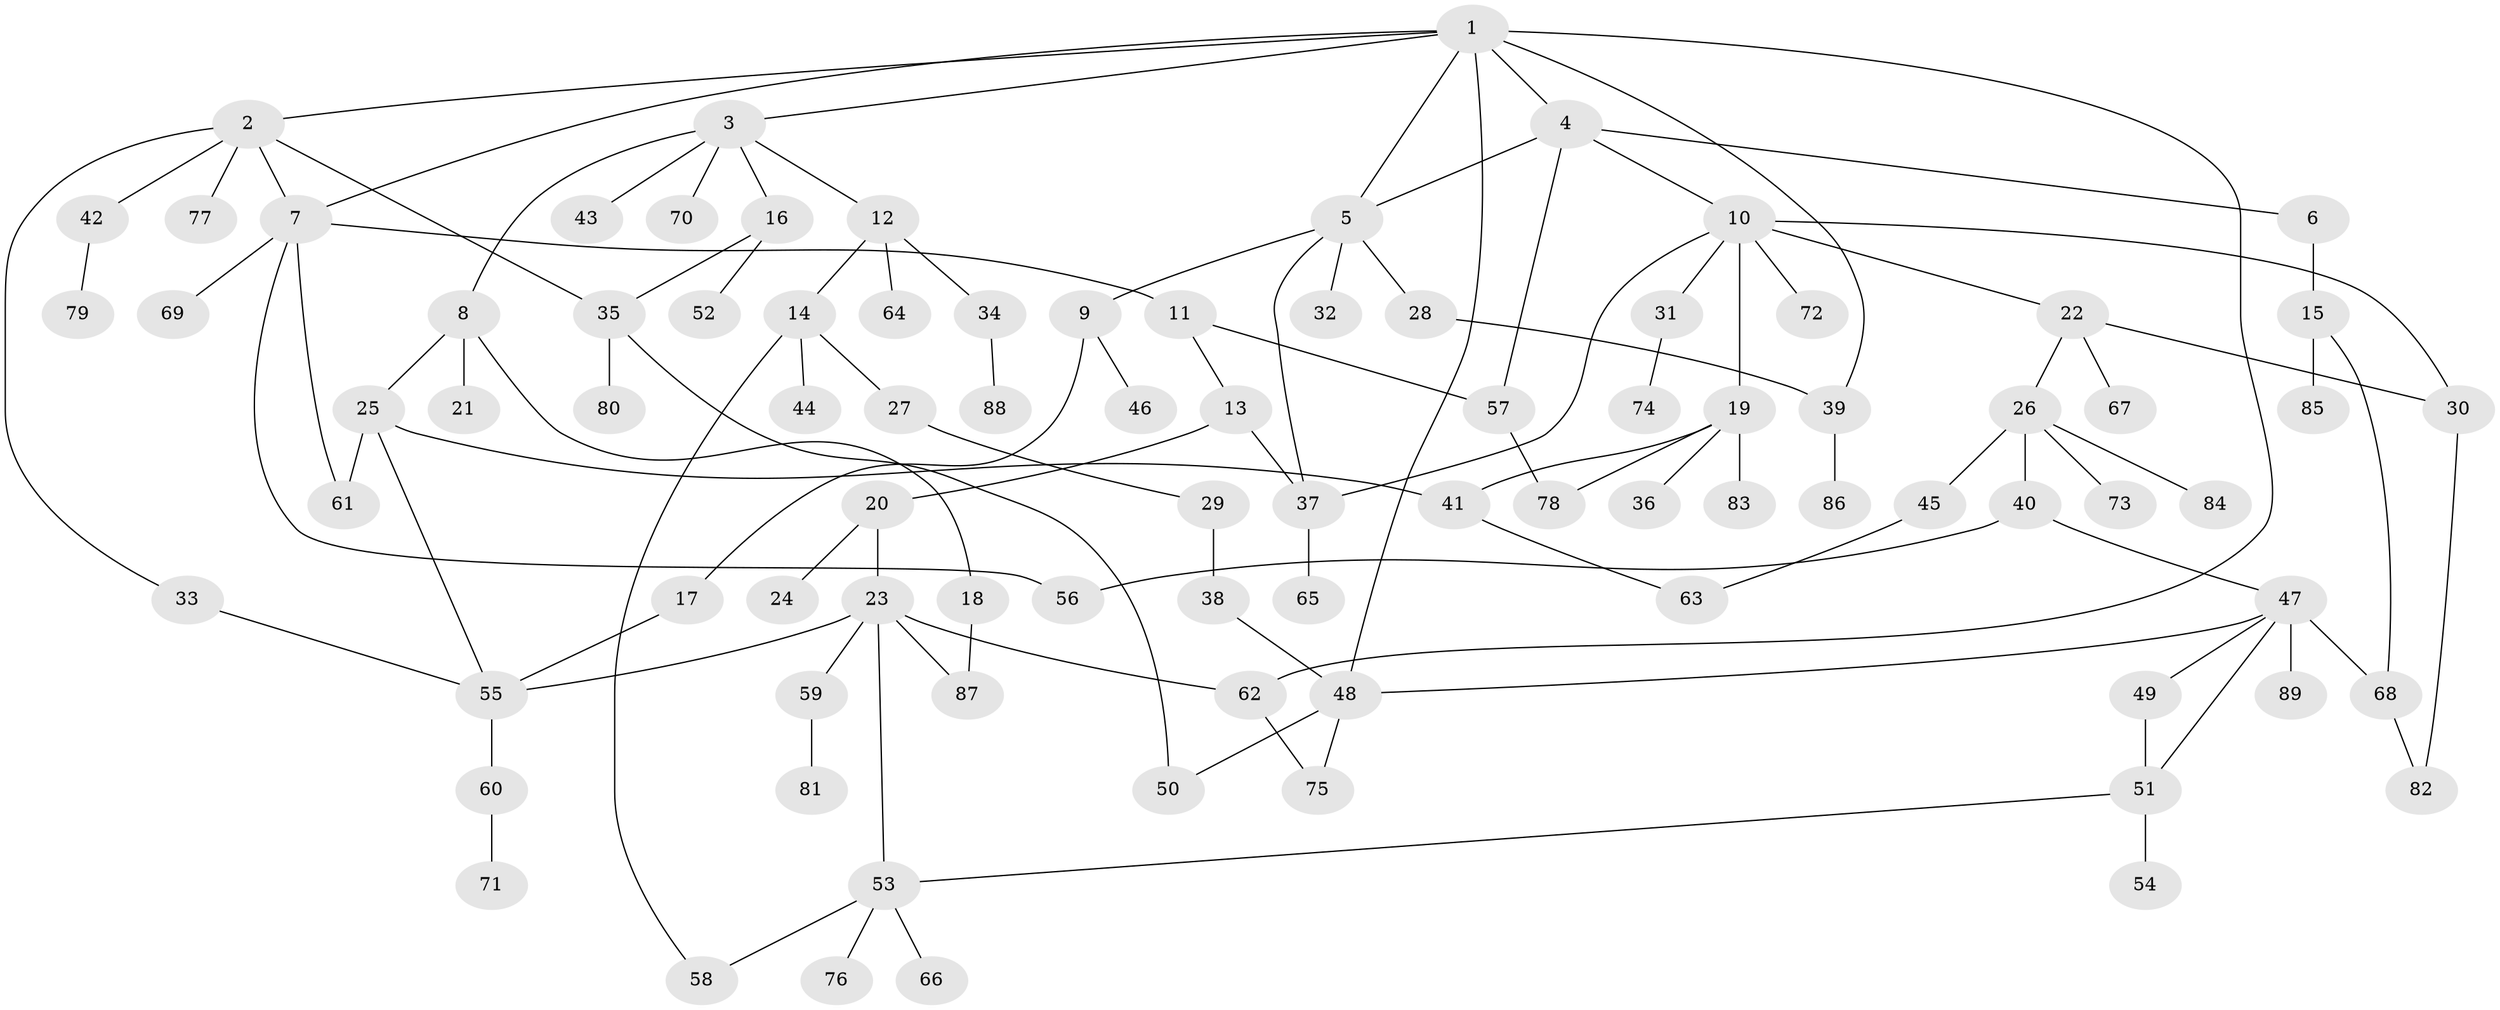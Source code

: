 // coarse degree distribution, {11: 0.016666666666666666, 5: 0.1, 6: 0.05, 7: 0.03333333333333333, 2: 0.25, 8: 0.016666666666666666, 3: 0.08333333333333333, 4: 0.08333333333333333, 1: 0.36666666666666664}
// Generated by graph-tools (version 1.1) at 2025/51/02/27/25 19:51:36]
// undirected, 89 vertices, 115 edges
graph export_dot {
graph [start="1"]
  node [color=gray90,style=filled];
  1;
  2;
  3;
  4;
  5;
  6;
  7;
  8;
  9;
  10;
  11;
  12;
  13;
  14;
  15;
  16;
  17;
  18;
  19;
  20;
  21;
  22;
  23;
  24;
  25;
  26;
  27;
  28;
  29;
  30;
  31;
  32;
  33;
  34;
  35;
  36;
  37;
  38;
  39;
  40;
  41;
  42;
  43;
  44;
  45;
  46;
  47;
  48;
  49;
  50;
  51;
  52;
  53;
  54;
  55;
  56;
  57;
  58;
  59;
  60;
  61;
  62;
  63;
  64;
  65;
  66;
  67;
  68;
  69;
  70;
  71;
  72;
  73;
  74;
  75;
  76;
  77;
  78;
  79;
  80;
  81;
  82;
  83;
  84;
  85;
  86;
  87;
  88;
  89;
  1 -- 2;
  1 -- 3;
  1 -- 4;
  1 -- 7;
  1 -- 39;
  1 -- 62;
  1 -- 5;
  1 -- 48;
  2 -- 33;
  2 -- 35;
  2 -- 42;
  2 -- 77;
  2 -- 7;
  3 -- 8;
  3 -- 12;
  3 -- 16;
  3 -- 43;
  3 -- 70;
  4 -- 5;
  4 -- 6;
  4 -- 10;
  4 -- 57;
  5 -- 9;
  5 -- 28;
  5 -- 32;
  5 -- 37;
  6 -- 15;
  7 -- 11;
  7 -- 61;
  7 -- 69;
  7 -- 56;
  8 -- 18;
  8 -- 21;
  8 -- 25;
  9 -- 17;
  9 -- 46;
  10 -- 19;
  10 -- 22;
  10 -- 30;
  10 -- 31;
  10 -- 37;
  10 -- 72;
  11 -- 13;
  11 -- 57;
  12 -- 14;
  12 -- 34;
  12 -- 64;
  13 -- 20;
  13 -- 37;
  14 -- 27;
  14 -- 44;
  14 -- 58;
  15 -- 85;
  15 -- 68;
  16 -- 52;
  16 -- 35;
  17 -- 55;
  18 -- 87;
  19 -- 36;
  19 -- 41;
  19 -- 83;
  19 -- 78;
  20 -- 23;
  20 -- 24;
  22 -- 26;
  22 -- 67;
  22 -- 30;
  23 -- 59;
  23 -- 53;
  23 -- 55;
  23 -- 87;
  23 -- 62;
  25 -- 55;
  25 -- 41;
  25 -- 61;
  26 -- 40;
  26 -- 45;
  26 -- 73;
  26 -- 84;
  27 -- 29;
  28 -- 39;
  29 -- 38;
  30 -- 82;
  31 -- 74;
  33 -- 55;
  34 -- 88;
  35 -- 80;
  35 -- 50;
  37 -- 65;
  38 -- 48;
  39 -- 86;
  40 -- 47;
  40 -- 56;
  41 -- 63;
  42 -- 79;
  45 -- 63;
  47 -- 49;
  47 -- 68;
  47 -- 89;
  47 -- 51;
  47 -- 48;
  48 -- 50;
  48 -- 75;
  49 -- 51;
  51 -- 53;
  51 -- 54;
  53 -- 58;
  53 -- 66;
  53 -- 76;
  55 -- 60;
  57 -- 78;
  59 -- 81;
  60 -- 71;
  62 -- 75;
  68 -- 82;
}
